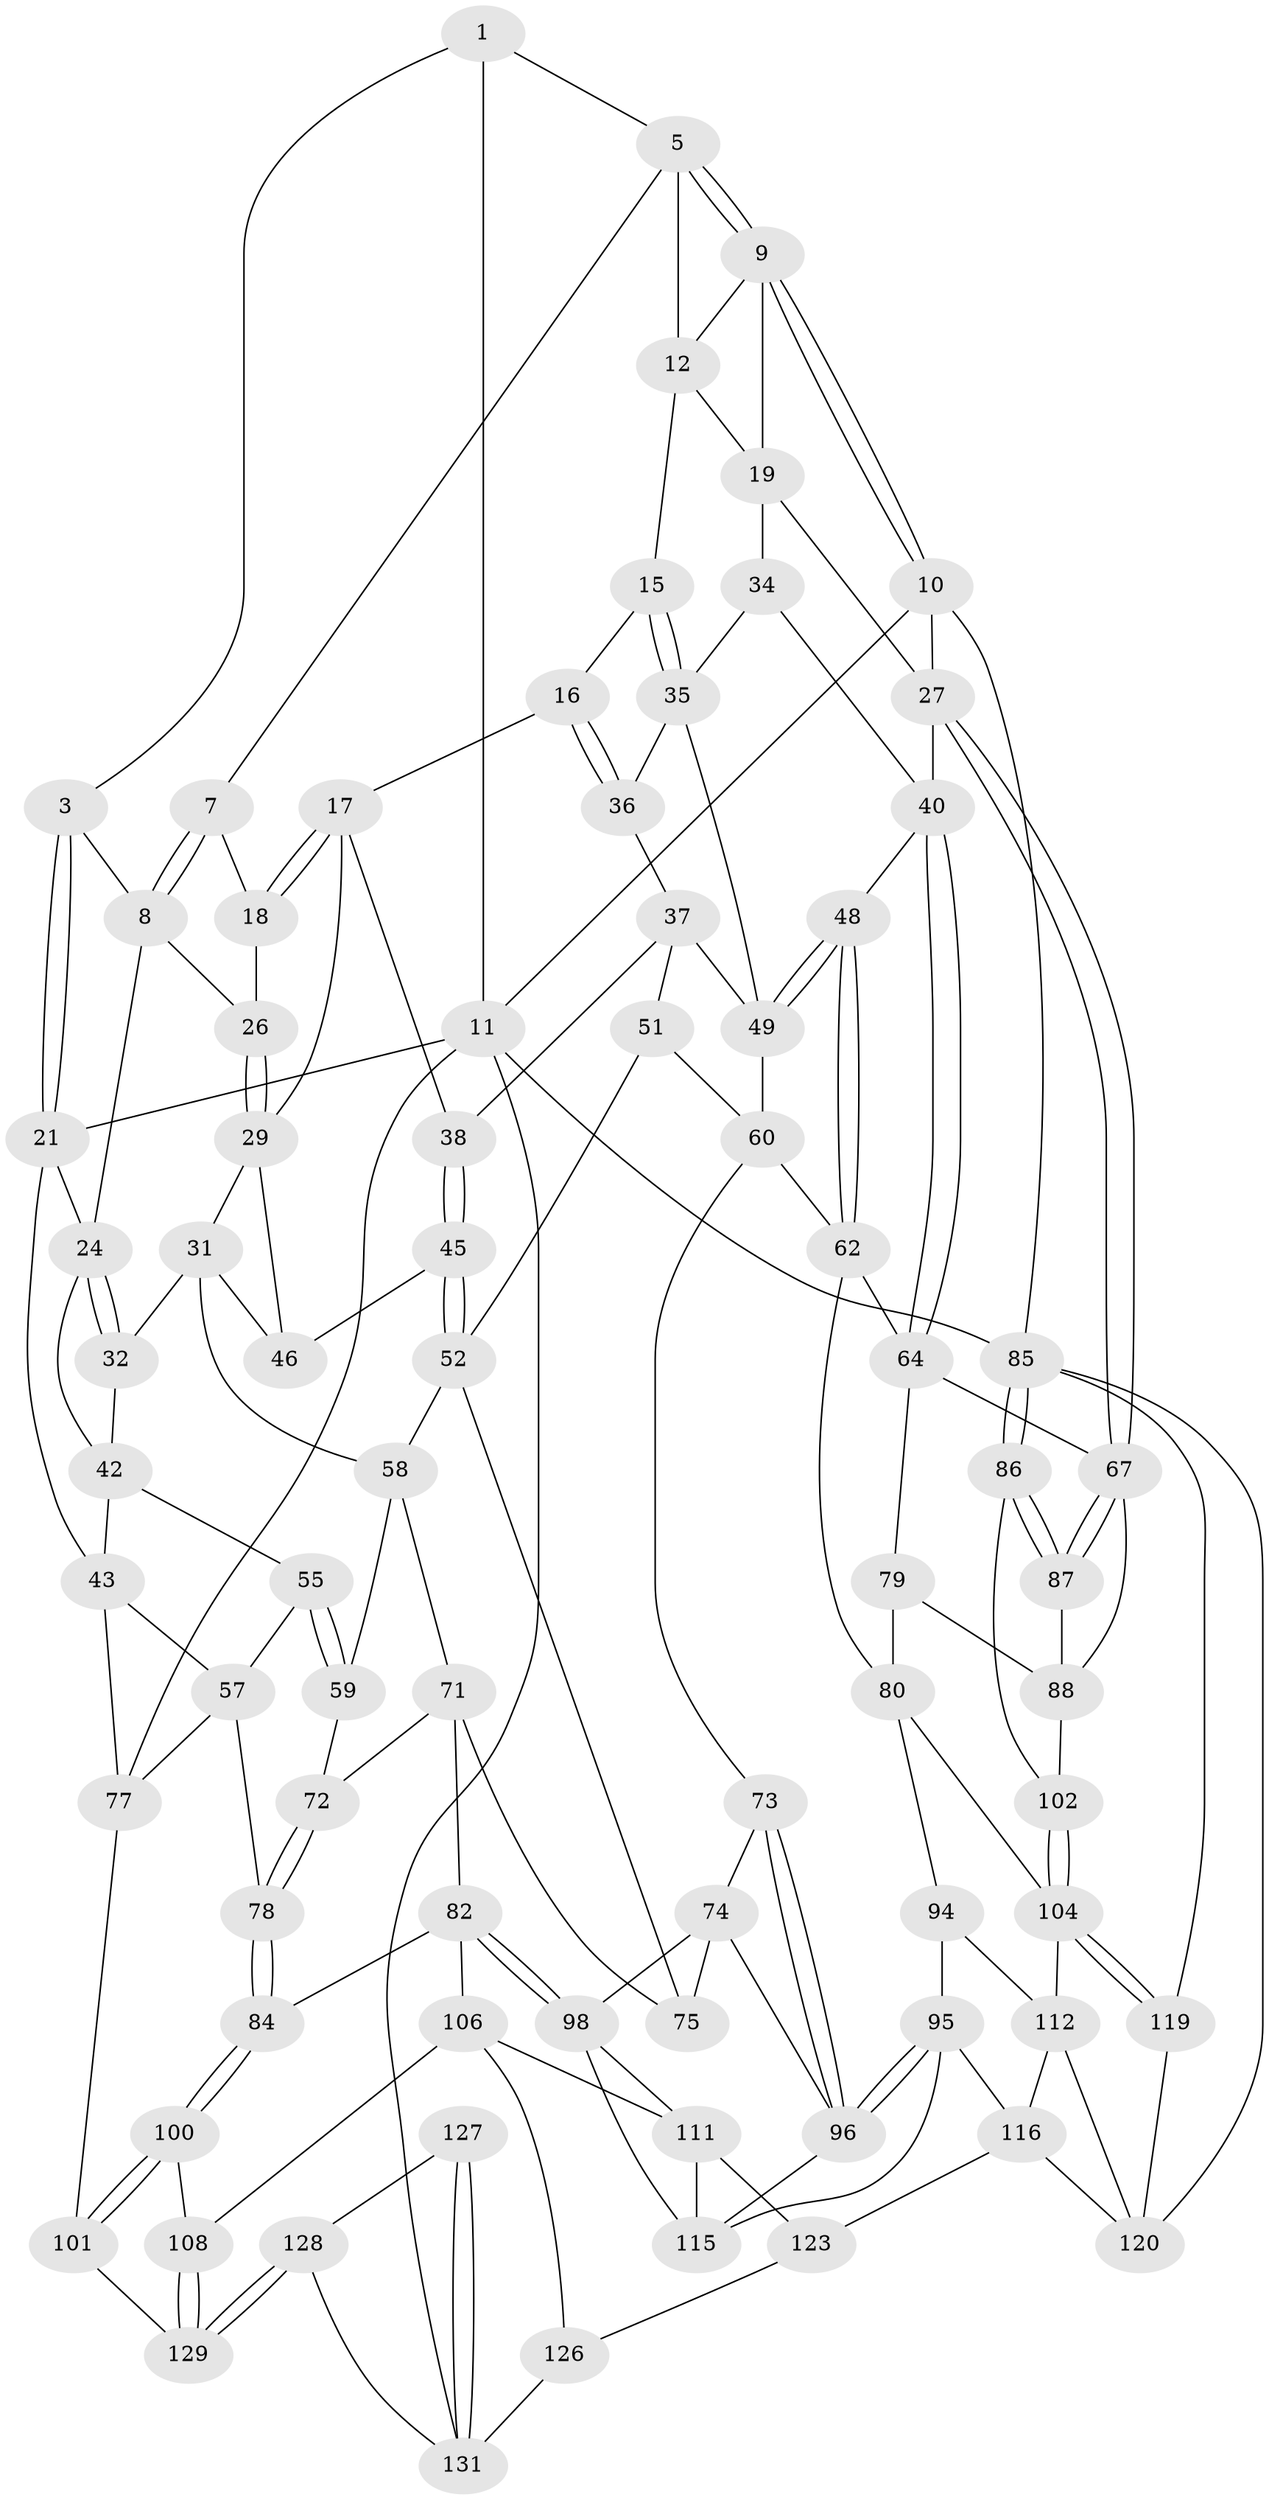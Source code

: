 // Generated by graph-tools (version 1.1) at 2025/52/02/27/25 19:52:36]
// undirected, 80 vertices, 174 edges
graph export_dot {
graph [start="1"]
  node [color=gray90,style=filled];
  1 [pos="+0.2599765861550621+0",super="+2"];
  3 [pos="+0.105311463905146+0.14036230819578036",super="+4"];
  5 [pos="+0.5538682138161337+0",super="+6"];
  7 [pos="+0.5067022398981523+0.09636068412143114"];
  8 [pos="+0.29068556338166085+0.13249133974214283",super="+23"];
  9 [pos="+1+0",super="+13"];
  10 [pos="+1+0"];
  11 [pos="+0+0",super="+92"];
  12 [pos="+0.674710689381649+0.07527973647674284",super="+14"];
  15 [pos="+0.588398903216356+0.2275898696058411"];
  16 [pos="+0.5670068246207287+0.2262897552029912"];
  17 [pos="+0.5531904140456602+0.21322711409584616",super="+33"];
  18 [pos="+0.5084670605933885+0.12531040633735732"];
  19 [pos="+0.8173743891401499+0.18896818418817546",super="+20"];
  21 [pos="+0.10541221429828376+0.18439094093332833",super="+22"];
  24 [pos="+0.23081150800632985+0.2109817789339897",super="+25"];
  26 [pos="+0.41185679742892467+0.2252485681609758"];
  27 [pos="+1+0.25151939681534535",super="+28"];
  29 [pos="+0.41713285549131235+0.2773435533865149",super="+30"];
  31 [pos="+0.32908355981047793+0.3124054775426249",super="+54"];
  32 [pos="+0.27736172805858383+0.30602651132878755"];
  34 [pos="+0.751404772487248+0.2616933766565473"];
  35 [pos="+0.6639964028632447+0.29492048807542065",super="+39"];
  36 [pos="+0.5566971961472099+0.2954534801140073"];
  37 [pos="+0.5417909536043852+0.32225439367586417",super="+50"];
  38 [pos="+0.4959311049619872+0.3310499217150206"];
  40 [pos="+0.9248937811744419+0.3739809670927834",super="+41"];
  42 [pos="+0.10817838374544379+0.3253092947465851",super="+47"];
  43 [pos="+0.10635322076573521+0.3283736505719189",super="+44"];
  45 [pos="+0.44611731879496996+0.4188417029687113"];
  46 [pos="+0.4269828764759334+0.4133498054452209"];
  48 [pos="+0.7354221703617584+0.4041897307579755"];
  49 [pos="+0.6492773841545345+0.3841136114438508",super="+53"];
  51 [pos="+0.5015332271742698+0.45718166221994794"];
  52 [pos="+0.4765619604828611+0.4473293785980745",super="+65"];
  55 [pos="+0.252648613043806+0.396406547489336",super="+56"];
  57 [pos="+0.13905193810936115+0.4566875229916505",super="+76"];
  58 [pos="+0.33216578403702124+0.46153494804261924",super="+66"];
  59 [pos="+0.32374160952691217+0.4613382460262587",super="+70"];
  60 [pos="+0.6520492949903872+0.5946756872765431",super="+61"];
  62 [pos="+0.7880354197993978+0.4680252663965699",super="+63"];
  64 [pos="+0.8761325405408942+0.442145006363158",super="+69"];
  67 [pos="+1+0.6036831090502089",super="+68"];
  71 [pos="+0.30399125077159217+0.5929796598107684",super="+81"];
  72 [pos="+0.2648027571602536+0.5732495296070904"];
  73 [pos="+0.49665669361502257+0.6292964569996382"];
  74 [pos="+0.46079258757608893+0.6345586864929037",super="+97"];
  75 [pos="+0.44180404907863857+0.6326508872730469"];
  77 [pos="+0+0.4721459871563553",super="+91"];
  78 [pos="+0.1613394804472193+0.6437499390577042"];
  79 [pos="+0.7654690729266048+0.6499923051920755"];
  80 [pos="+0.7043564949621615+0.621132006866552",super="+93"];
  82 [pos="+0.3453388479599243+0.7181130778080892",super="+83"];
  84 [pos="+0.15868074583853373+0.665550959369199"];
  85 [pos="+1+1",super="+118"];
  86 [pos="+1+1",super="+103"];
  87 [pos="+1+0.7229322562688748",super="+90"];
  88 [pos="+0.9682746727642906+0.625652219935828",super="+89"];
  94 [pos="+0.6068957384600658+0.7579095058193489"];
  95 [pos="+0.5541951267698693+0.7819559019633814",super="+114"];
  96 [pos="+0.5432026884971723+0.7779192870507863",super="+99"];
  98 [pos="+0.4395309356548395+0.8037468959055538",super="+110"];
  100 [pos="+0.1320748262634428+0.7065459579558618",super="+109"];
  101 [pos="+0+0.7742119309047301",super="+125"];
  102 [pos="+0.8554640890630735+0.7615269308976506"];
  104 [pos="+0.8550789442705709+0.7732895941238355",super="+105"];
  106 [pos="+0.2798897207267673+0.8513108195693343",super="+107"];
  108 [pos="+0.1984049356472863+0.869027301350191"];
  111 [pos="+0.3060038108716716+0.8585031788544548",super="+124"];
  112 [pos="+0.7030675767946618+0.841657986190412",super="+113"];
  115 [pos="+0.509116586851409+0.8839969998442118",super="+117"];
  116 [pos="+0.6437381761937234+0.9143894889888587",super="+122"];
  119 [pos="+0.8621061544090176+0.8066124077064342"];
  120 [pos="+0.774372617632473+0.8670402306084228",super="+121"];
  123 [pos="+0.5109373896602203+1"];
  126 [pos="+0.4058099653600223+1"];
  127 [pos="+0.06019660418536791+0.9435480791798461"];
  128 [pos="+0.1512810748009572+0.9843271668491654"];
  129 [pos="+0.19568484419869286+0.8722538979682064",super="+130"];
  131 [pos="+0+1",super="+132"];
  1 -- 5;
  1 -- 3;
  1 -- 11;
  3 -- 21;
  3 -- 21;
  3 -- 8;
  5 -- 9;
  5 -- 9;
  5 -- 12;
  5 -- 7;
  7 -- 8;
  7 -- 8;
  7 -- 18;
  8 -- 24;
  8 -- 26;
  9 -- 10;
  9 -- 10;
  9 -- 19;
  9 -- 12;
  10 -- 11;
  10 -- 27;
  10 -- 85;
  11 -- 21;
  11 -- 131;
  11 -- 85;
  11 -- 77;
  12 -- 19;
  12 -- 15;
  15 -- 16;
  15 -- 35;
  15 -- 35;
  16 -- 17;
  16 -- 36;
  16 -- 36;
  17 -- 18;
  17 -- 18;
  17 -- 29;
  17 -- 38;
  18 -- 26;
  19 -- 34;
  19 -- 27;
  21 -- 43;
  21 -- 24;
  24 -- 32;
  24 -- 32;
  24 -- 42;
  26 -- 29;
  26 -- 29;
  27 -- 67;
  27 -- 67;
  27 -- 40;
  29 -- 46;
  29 -- 31;
  31 -- 32;
  31 -- 58;
  31 -- 46;
  32 -- 42;
  34 -- 35;
  34 -- 40;
  35 -- 49;
  35 -- 36;
  36 -- 37;
  37 -- 38;
  37 -- 49;
  37 -- 51;
  38 -- 45;
  38 -- 45;
  40 -- 64;
  40 -- 64;
  40 -- 48;
  42 -- 43;
  42 -- 55;
  43 -- 57;
  43 -- 77;
  45 -- 46;
  45 -- 52;
  45 -- 52;
  48 -- 49;
  48 -- 49;
  48 -- 62;
  48 -- 62;
  49 -- 60;
  51 -- 52;
  51 -- 60;
  52 -- 75;
  52 -- 58;
  55 -- 59 [weight=2];
  55 -- 59;
  55 -- 57;
  57 -- 77;
  57 -- 78;
  58 -- 59;
  58 -- 71;
  59 -- 72;
  60 -- 62;
  60 -- 73;
  62 -- 64;
  62 -- 80;
  64 -- 79;
  64 -- 67;
  67 -- 87;
  67 -- 87;
  67 -- 88;
  71 -- 72;
  71 -- 82;
  71 -- 75;
  72 -- 78;
  72 -- 78;
  73 -- 74;
  73 -- 96;
  73 -- 96;
  74 -- 75;
  74 -- 98;
  74 -- 96;
  77 -- 101;
  78 -- 84;
  78 -- 84;
  79 -- 80;
  79 -- 88;
  80 -- 94;
  80 -- 104;
  82 -- 98;
  82 -- 98;
  82 -- 84;
  82 -- 106;
  84 -- 100;
  84 -- 100;
  85 -- 86;
  85 -- 86;
  85 -- 119;
  85 -- 120;
  86 -- 87 [weight=2];
  86 -- 87;
  86 -- 102;
  87 -- 88;
  88 -- 102;
  94 -- 95;
  94 -- 112;
  95 -- 96;
  95 -- 96;
  95 -- 115;
  95 -- 116;
  96 -- 115;
  98 -- 111;
  98 -- 115;
  100 -- 101 [weight=2];
  100 -- 101;
  100 -- 108;
  101 -- 129;
  102 -- 104;
  102 -- 104;
  104 -- 119;
  104 -- 119;
  104 -- 112;
  106 -- 111;
  106 -- 108;
  106 -- 126;
  108 -- 129;
  108 -- 129;
  111 -- 123;
  111 -- 115;
  112 -- 120;
  112 -- 116;
  116 -- 123;
  116 -- 120;
  119 -- 120;
  123 -- 126;
  126 -- 131;
  127 -- 128;
  127 -- 131;
  127 -- 131;
  128 -- 129;
  128 -- 129;
  128 -- 131;
}
